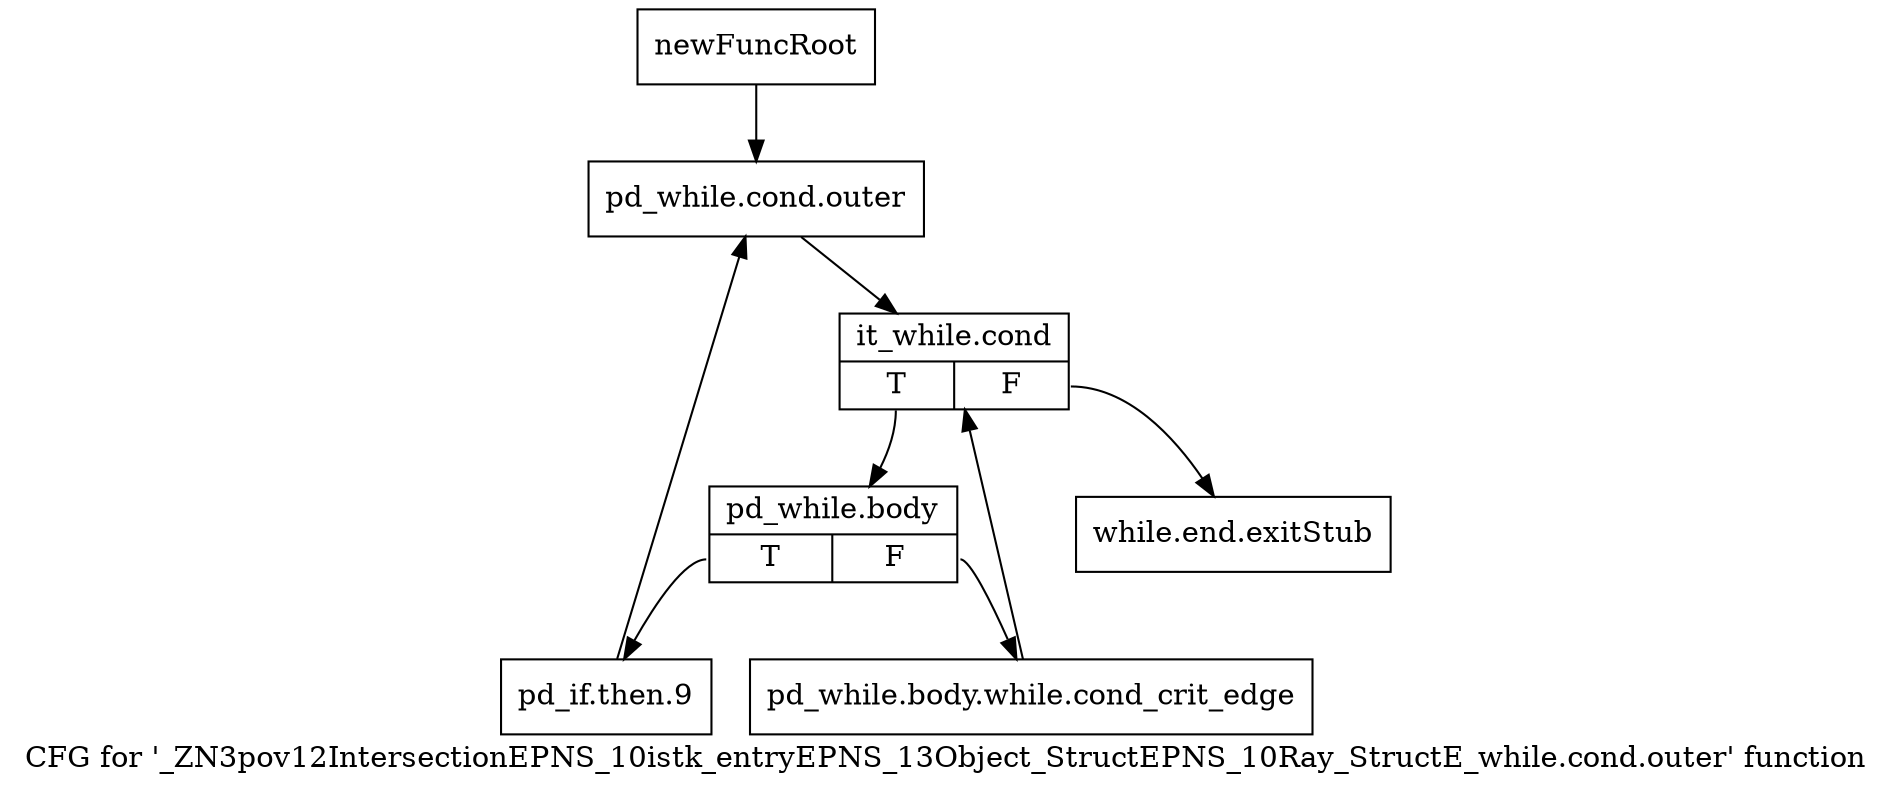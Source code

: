 digraph "CFG for '_ZN3pov12IntersectionEPNS_10istk_entryEPNS_13Object_StructEPNS_10Ray_StructE_while.cond.outer' function" {
	label="CFG for '_ZN3pov12IntersectionEPNS_10istk_entryEPNS_13Object_StructEPNS_10Ray_StructE_while.cond.outer' function";

	Node0x26cd180 [shape=record,label="{newFuncRoot}"];
	Node0x26cd180 -> Node0x26cd220;
	Node0x26cd1d0 [shape=record,label="{while.end.exitStub}"];
	Node0x26cd220 [shape=record,label="{pd_while.cond.outer}"];
	Node0x26cd220 -> Node0x26cd270;
	Node0x26cd270 [shape=record,label="{it_while.cond|{<s0>T|<s1>F}}"];
	Node0x26cd270:s0 -> Node0x26cd2c0;
	Node0x26cd270:s1 -> Node0x26cd1d0;
	Node0x26cd2c0 [shape=record,label="{pd_while.body|{<s0>T|<s1>F}}"];
	Node0x26cd2c0:s0 -> Node0x26cd360;
	Node0x26cd2c0:s1 -> Node0x26cd310;
	Node0x26cd310 [shape=record,label="{pd_while.body.while.cond_crit_edge}"];
	Node0x26cd310 -> Node0x26cd270;
	Node0x26cd360 [shape=record,label="{pd_if.then.9}"];
	Node0x26cd360 -> Node0x26cd220;
}
